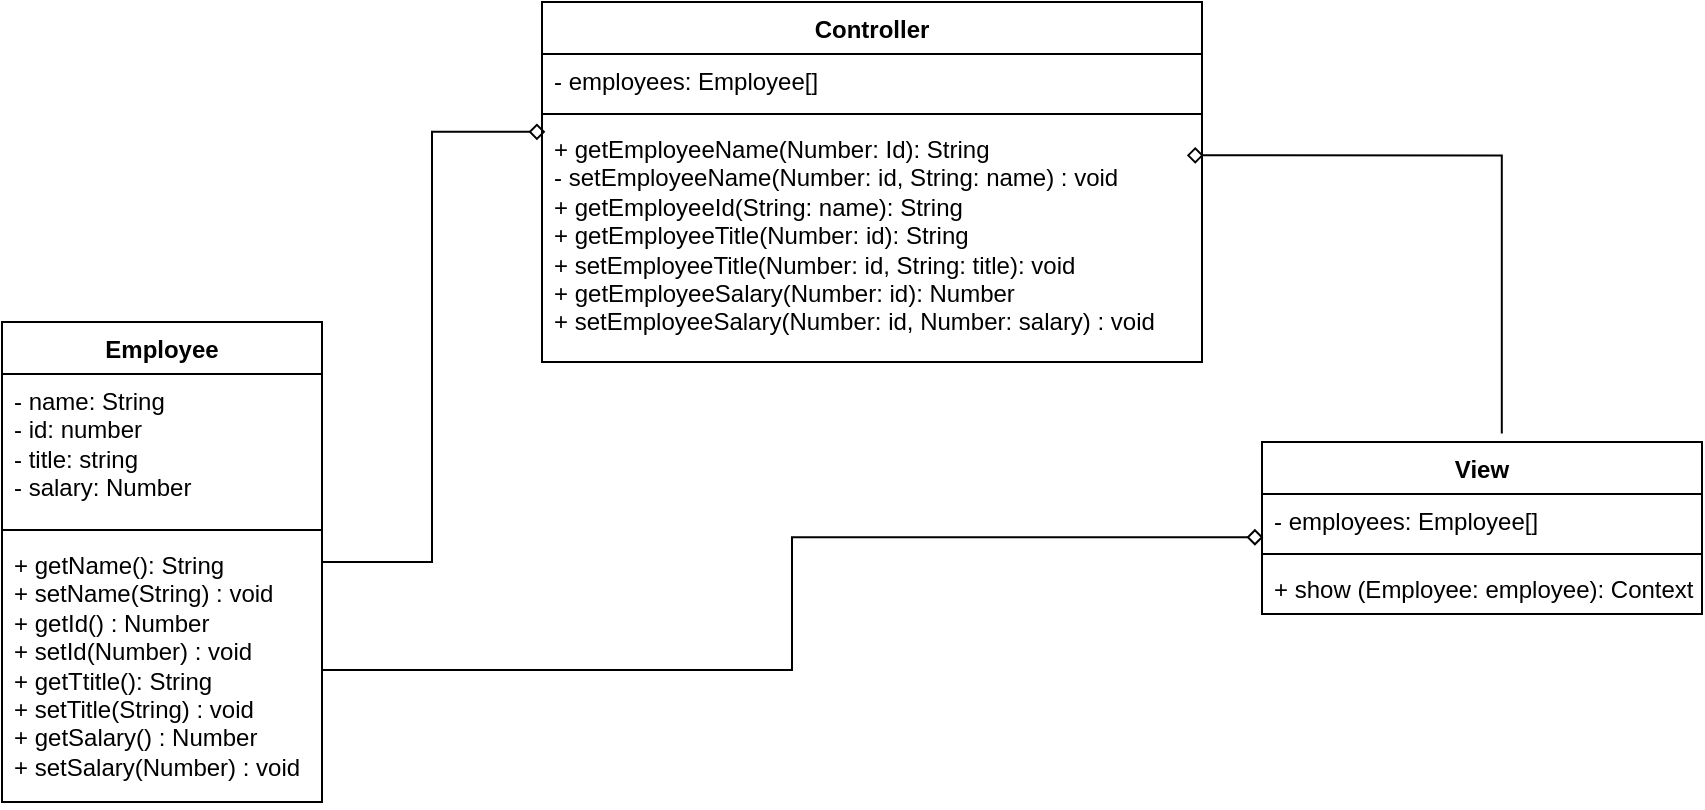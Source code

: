 <mxfile version="24.7.12">
  <diagram name="Page-1" id="d9SlG4wk9ZQYXn5UVnFE">
    <mxGraphModel dx="1260" dy="686" grid="1" gridSize="10" guides="1" tooltips="1" connect="1" arrows="1" fold="1" page="1" pageScale="1" pageWidth="850" pageHeight="1100" math="0" shadow="0">
      <root>
        <mxCell id="0" />
        <mxCell id="1" parent="0" />
        <mxCell id="zoI2Io-6oYOiqsWRahLE-1" value="Employee" style="swimlane;fontStyle=1;align=center;verticalAlign=top;childLayout=stackLayout;horizontal=1;startSize=26;horizontalStack=0;resizeParent=1;resizeParentMax=0;resizeLast=0;collapsible=1;marginBottom=0;whiteSpace=wrap;html=1;" vertex="1" parent="1">
          <mxGeometry x="50" y="230" width="160" height="240" as="geometry" />
        </mxCell>
        <mxCell id="zoI2Io-6oYOiqsWRahLE-2" value="- name: String&lt;div&gt;- id: number&lt;/div&gt;&lt;div&gt;- title: string&lt;/div&gt;&lt;div&gt;- salary: Number&lt;/div&gt;" style="text;strokeColor=none;fillColor=none;align=left;verticalAlign=top;spacingLeft=4;spacingRight=4;overflow=hidden;rotatable=0;points=[[0,0.5],[1,0.5]];portConstraint=eastwest;whiteSpace=wrap;html=1;" vertex="1" parent="zoI2Io-6oYOiqsWRahLE-1">
          <mxGeometry y="26" width="160" height="74" as="geometry" />
        </mxCell>
        <mxCell id="zoI2Io-6oYOiqsWRahLE-3" value="" style="line;strokeWidth=1;fillColor=none;align=left;verticalAlign=middle;spacingTop=-1;spacingLeft=3;spacingRight=3;rotatable=0;labelPosition=right;points=[];portConstraint=eastwest;strokeColor=inherit;" vertex="1" parent="zoI2Io-6oYOiqsWRahLE-1">
          <mxGeometry y="100" width="160" height="8" as="geometry" />
        </mxCell>
        <mxCell id="zoI2Io-6oYOiqsWRahLE-4" value="+ getName(): String&lt;div&gt;+ setName(String) : void&lt;/div&gt;&lt;div&gt;+ getId() : Number&lt;/div&gt;&lt;div&gt;+ setId(Number) : void&lt;/div&gt;&lt;div&gt;+ getTtitle(): String&lt;/div&gt;&lt;div&gt;+ setTitle(String) : void&lt;/div&gt;&lt;div&gt;+ getSalary() : Number&lt;/div&gt;&lt;div&gt;+ setSalary(Number) : void&lt;/div&gt;" style="text;strokeColor=none;fillColor=none;align=left;verticalAlign=top;spacingLeft=4;spacingRight=4;overflow=hidden;rotatable=0;points=[[0,0.5],[1,0.5]];portConstraint=eastwest;whiteSpace=wrap;html=1;" vertex="1" parent="zoI2Io-6oYOiqsWRahLE-1">
          <mxGeometry y="108" width="160" height="132" as="geometry" />
        </mxCell>
        <mxCell id="zoI2Io-6oYOiqsWRahLE-5" value="Controller" style="swimlane;fontStyle=1;align=center;verticalAlign=top;childLayout=stackLayout;horizontal=1;startSize=26;horizontalStack=0;resizeParent=1;resizeParentMax=0;resizeLast=0;collapsible=1;marginBottom=0;whiteSpace=wrap;html=1;" vertex="1" parent="1">
          <mxGeometry x="320" y="70" width="330" height="180" as="geometry" />
        </mxCell>
        <mxCell id="zoI2Io-6oYOiqsWRahLE-6" value="- employees: Employee[]" style="text;strokeColor=none;fillColor=none;align=left;verticalAlign=top;spacingLeft=4;spacingRight=4;overflow=hidden;rotatable=0;points=[[0,0.5],[1,0.5]];portConstraint=eastwest;whiteSpace=wrap;html=1;" vertex="1" parent="zoI2Io-6oYOiqsWRahLE-5">
          <mxGeometry y="26" width="330" height="26" as="geometry" />
        </mxCell>
        <mxCell id="zoI2Io-6oYOiqsWRahLE-7" value="" style="line;strokeWidth=1;fillColor=none;align=left;verticalAlign=middle;spacingTop=-1;spacingLeft=3;spacingRight=3;rotatable=0;labelPosition=right;points=[];portConstraint=eastwest;strokeColor=inherit;" vertex="1" parent="zoI2Io-6oYOiqsWRahLE-5">
          <mxGeometry y="52" width="330" height="8" as="geometry" />
        </mxCell>
        <mxCell id="zoI2Io-6oYOiqsWRahLE-8" value="+ getEmployeeName(Number: Id): String&lt;div&gt;- setEmployeeName(Number: id, String: name) : void&lt;/div&gt;&lt;div&gt;+ getEmployeeId(String: name): String&lt;/div&gt;&lt;div&gt;+ getEmployeeTitle(Number: id): String&lt;/div&gt;&lt;div&gt;+ setEmployeeTitle(Number: id, String: title): void&lt;/div&gt;&lt;div&gt;+ getEmployeeSalary(Number: id): Number&lt;/div&gt;&lt;div&gt;+ setEmployeeSalary(Number: id, Number: salary) : void&lt;/div&gt;" style="text;strokeColor=none;fillColor=none;align=left;verticalAlign=top;spacingLeft=4;spacingRight=4;overflow=hidden;rotatable=0;points=[[0,0.5],[1,0.5]];portConstraint=eastwest;whiteSpace=wrap;html=1;" vertex="1" parent="zoI2Io-6oYOiqsWRahLE-5">
          <mxGeometry y="60" width="330" height="120" as="geometry" />
        </mxCell>
        <mxCell id="zoI2Io-6oYOiqsWRahLE-9" value="View" style="swimlane;fontStyle=1;align=center;verticalAlign=top;childLayout=stackLayout;horizontal=1;startSize=26;horizontalStack=0;resizeParent=1;resizeParentMax=0;resizeLast=0;collapsible=1;marginBottom=0;whiteSpace=wrap;html=1;" vertex="1" parent="1">
          <mxGeometry x="680" y="290" width="220" height="86" as="geometry" />
        </mxCell>
        <mxCell id="zoI2Io-6oYOiqsWRahLE-10" value="- employees: Employee[]" style="text;strokeColor=none;fillColor=none;align=left;verticalAlign=top;spacingLeft=4;spacingRight=4;overflow=hidden;rotatable=0;points=[[0,0.5],[1,0.5]];portConstraint=eastwest;whiteSpace=wrap;html=1;" vertex="1" parent="zoI2Io-6oYOiqsWRahLE-9">
          <mxGeometry y="26" width="220" height="26" as="geometry" />
        </mxCell>
        <mxCell id="zoI2Io-6oYOiqsWRahLE-11" value="" style="line;strokeWidth=1;fillColor=none;align=left;verticalAlign=middle;spacingTop=-1;spacingLeft=3;spacingRight=3;rotatable=0;labelPosition=right;points=[];portConstraint=eastwest;strokeColor=inherit;" vertex="1" parent="zoI2Io-6oYOiqsWRahLE-9">
          <mxGeometry y="52" width="220" height="8" as="geometry" />
        </mxCell>
        <mxCell id="zoI2Io-6oYOiqsWRahLE-12" value="+ show (Employee: employee): Context" style="text;strokeColor=none;fillColor=none;align=left;verticalAlign=top;spacingLeft=4;spacingRight=4;overflow=hidden;rotatable=0;points=[[0,0.5],[1,0.5]];portConstraint=eastwest;whiteSpace=wrap;html=1;" vertex="1" parent="zoI2Io-6oYOiqsWRahLE-9">
          <mxGeometry y="60" width="220" height="26" as="geometry" />
        </mxCell>
        <mxCell id="zoI2Io-6oYOiqsWRahLE-13" style="edgeStyle=orthogonalEdgeStyle;rounded=0;orthogonalLoop=1;jettySize=auto;html=1;entryX=0.005;entryY=0.041;entryDx=0;entryDy=0;entryPerimeter=0;endArrow=diamond;endFill=0;" edge="1" parent="1" source="zoI2Io-6oYOiqsWRahLE-1" target="zoI2Io-6oYOiqsWRahLE-8">
          <mxGeometry relative="1" as="geometry" />
        </mxCell>
        <mxCell id="zoI2Io-6oYOiqsWRahLE-14" style="edgeStyle=orthogonalEdgeStyle;rounded=0;orthogonalLoop=1;jettySize=auto;html=1;entryX=0.977;entryY=0.139;entryDx=0;entryDy=0;entryPerimeter=0;endArrow=diamond;endFill=0;exitX=0.545;exitY=-0.049;exitDx=0;exitDy=0;exitPerimeter=0;" edge="1" parent="1" source="zoI2Io-6oYOiqsWRahLE-9" target="zoI2Io-6oYOiqsWRahLE-8">
          <mxGeometry relative="1" as="geometry">
            <mxPoint x="914.62" y="289.5" as="sourcePoint" />
            <mxPoint x="770.0" y="119.868" as="targetPoint" />
          </mxGeometry>
        </mxCell>
        <mxCell id="zoI2Io-6oYOiqsWRahLE-15" style="edgeStyle=orthogonalEdgeStyle;rounded=0;orthogonalLoop=1;jettySize=auto;html=1;entryX=0.003;entryY=0.832;entryDx=0;entryDy=0;entryPerimeter=0;endArrow=diamond;endFill=0;" edge="1" parent="1" source="zoI2Io-6oYOiqsWRahLE-4" target="zoI2Io-6oYOiqsWRahLE-10">
          <mxGeometry relative="1" as="geometry" />
        </mxCell>
      </root>
    </mxGraphModel>
  </diagram>
</mxfile>
